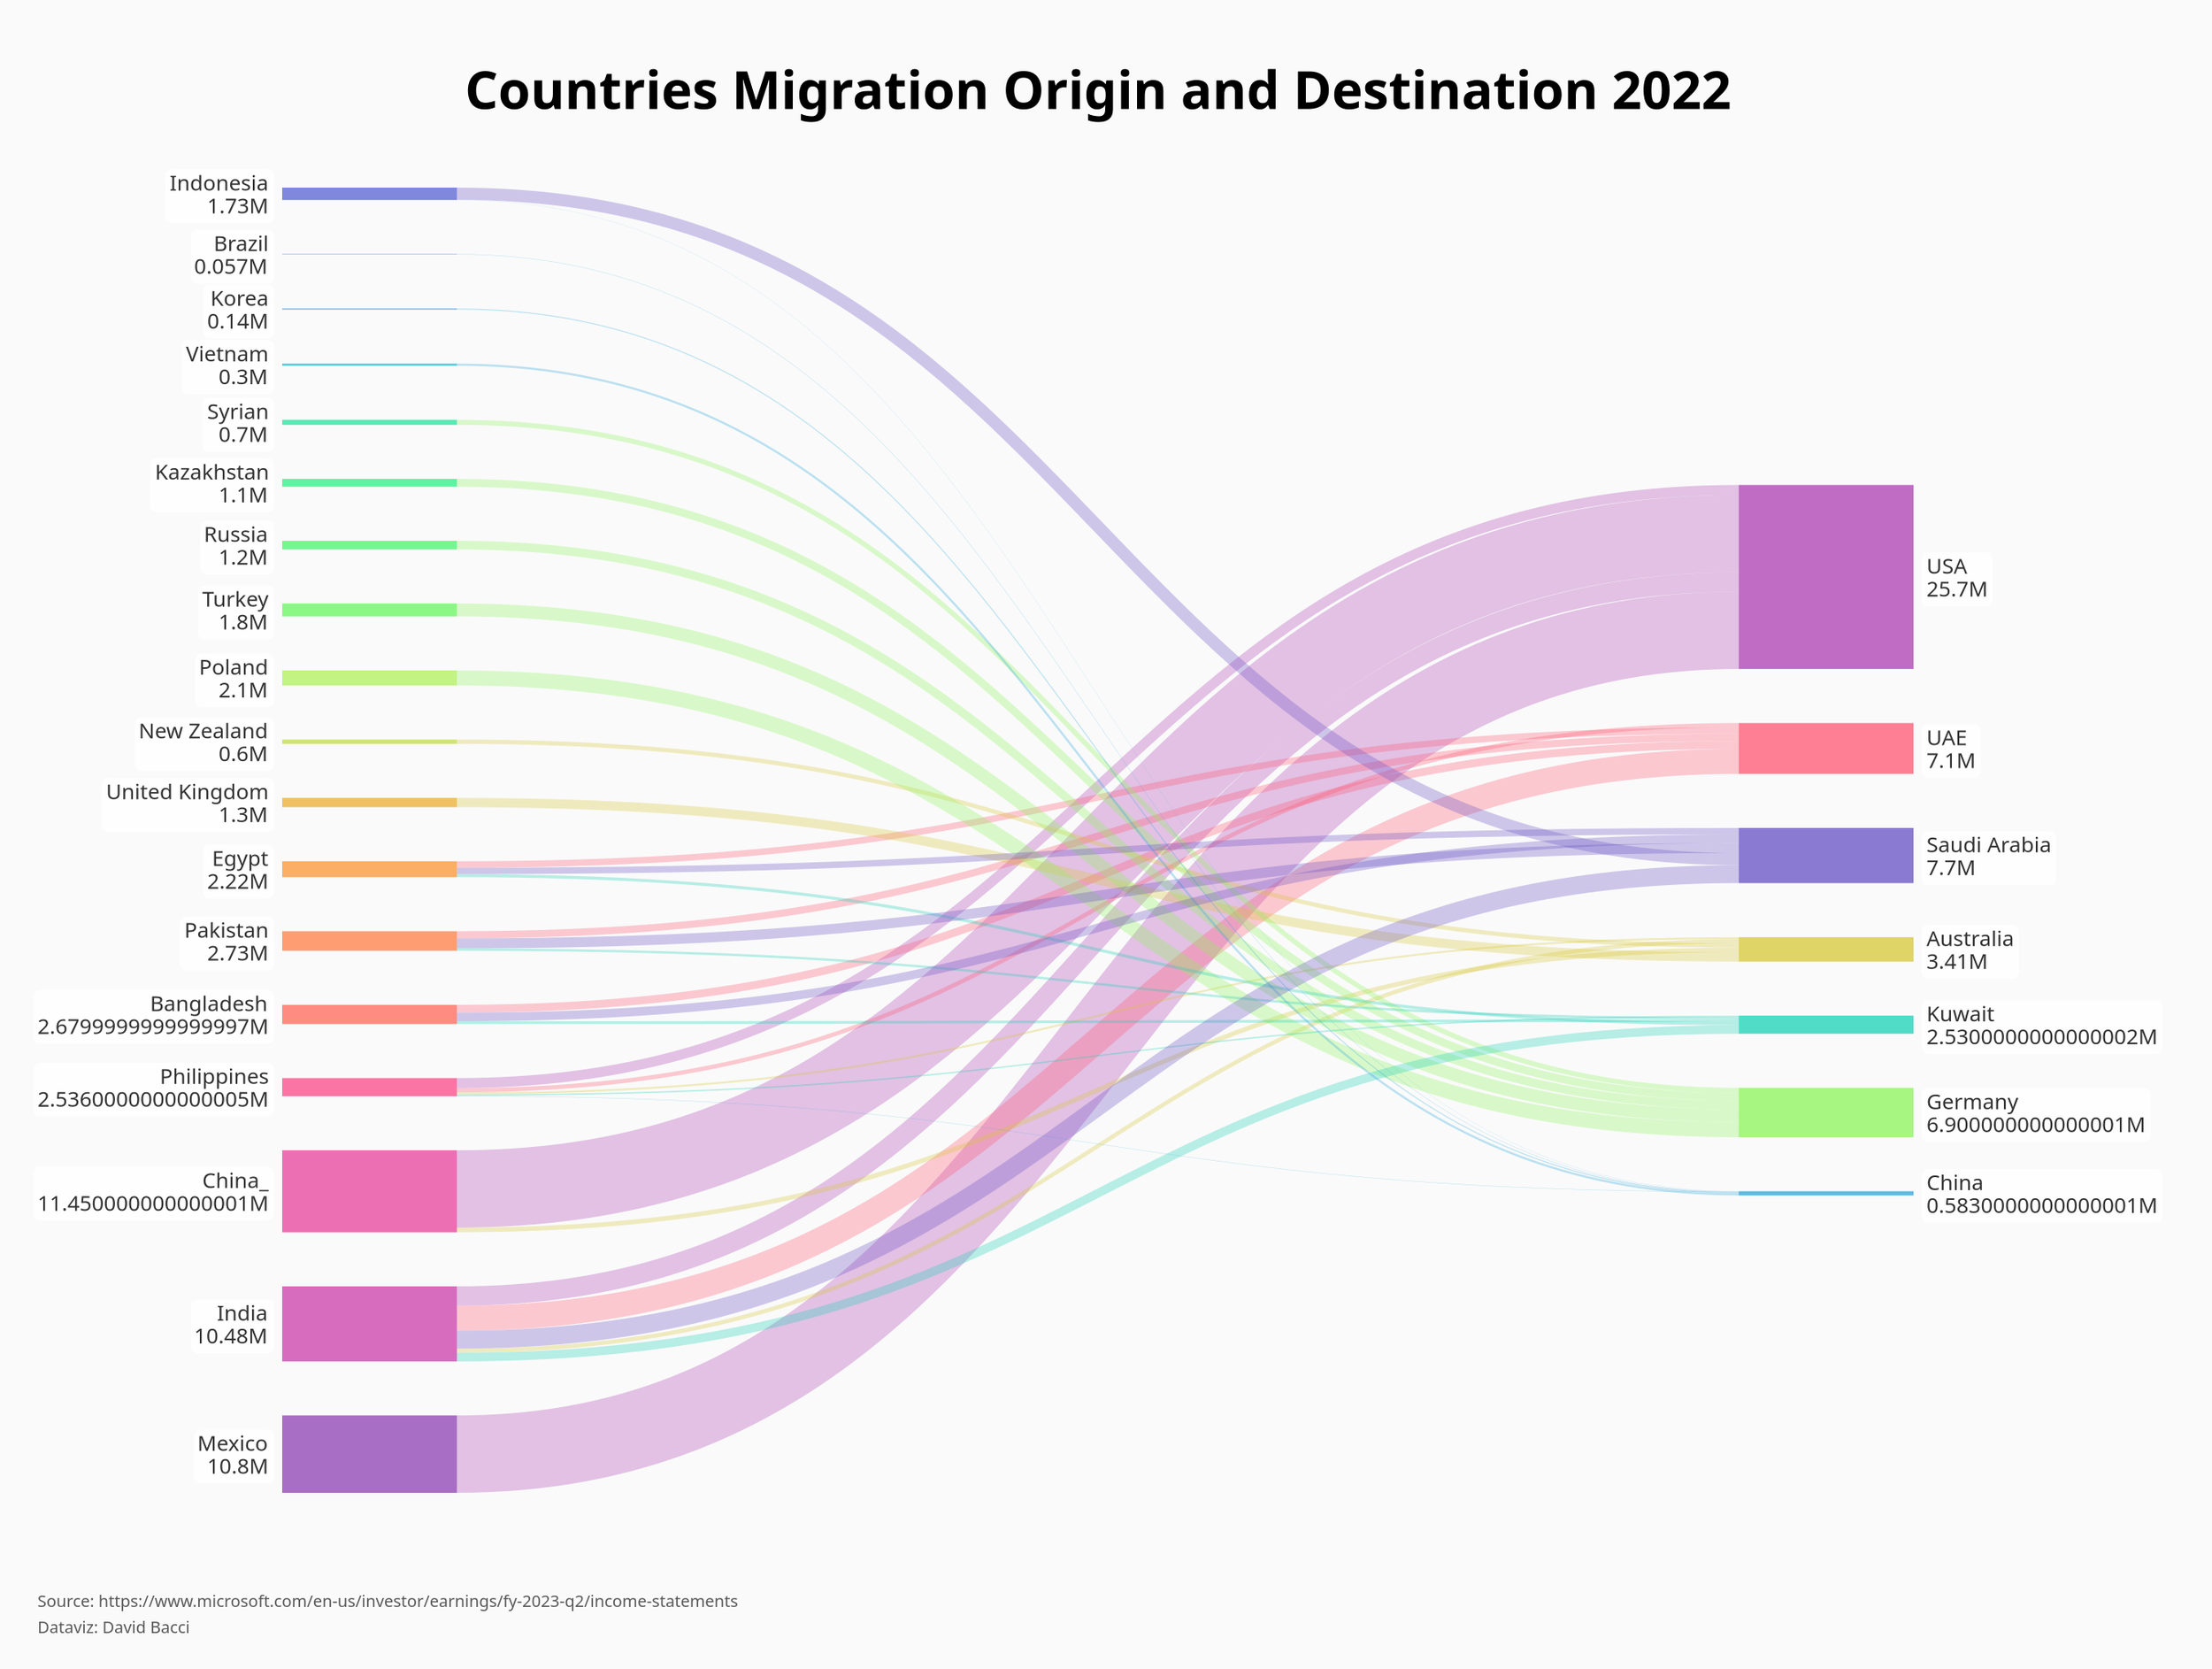 {
    "$schema": "https://vega.github.io/schema/vega/v5.json",
    "description": "Sankey Chart by David Bacci: https://www.linkedin.com/in/davbacci/",
    "width": 1000,
    "height": 800,
    "padding": {"bottom": 20, "left": 20, "right": 30, "top": 40},
    "title": {
      "text": "Countries Migration Origin and Destination 2022",
      "color": "black",
      "fontSize": 32,
      "fontStyle":"Consolas",
      "dy": 0,
      "fontWeight": "bold",
      "offset": 30
    },
    "background": "#fafafa",
    "signals": [
      {
        "name": "standardGap",
        "value": 14,
        "description": "Gap as a percentage of full domain"
      },
      {
        "name": "base",
        "value": "center",
        "description": "How to stack(center or zero)"
      }
    ],
    "data": [
      {
        "name": "input",
        "values": [
          {"category": "India","stack": 1,"sort": "descending","labels": "left"},
          {"category": "China_","stack": 1,"sort": "descending","labels": "left"},
          {"category": "Mexico","stack": 1,"sort": "descending","labels": "left"},
          {"category": "Philippines", "stack": 1, "sort": "descending", "labels": "left"},
          {"category": "Bangladesh", "stack": 1, "sort": "descending", "labels": "left"},
          {"category": "Pakistan", "stack": 1, "sort": "descending", "labels": "left"},
          {"category": "El Salvador", "stack": 1, "sort": "descending", "labels": "left"},
          {"category": "Egypt","stack": 1,"sort": "descending","labels": "left"},
          {"category": "United Kingdom", "stack": 1, "sort": "descending", "labels": "left"},
          {"category": "New Zealand", "stack": 1, "sort": "descending", "labels": "left"},
          {"category": "Poland", "stack": 1, "sort": "descending", "labels": "left"},
          {"category": "Turkey", "stack": 1, "sort": "descending", "labels": "left"},
          {"category": "Russia", "stack": 1, "sort": "descending", "labels": "left"},
          {"category": "Kazakhstan", "stack": 1, "sort": "descending", "labels": "left"},
          {"category": "Syrian", "stack": 1, "sort": "descending", "labels": "left"},
          {"category": "Vietnam", "stack": 1, "sort": "descending", "labels": "left"},
          {"category": "Korea", "stack": 1, "sort": "descending", "labels": "left"},
          {"category": "Brazil", "stack": 1, "sort": "descending", "labels": "left"},
          {"category": "Indonesia", "stack": 1, "sort": "descending", "labels": "left"},
          {"category": "USA", "stack": 2, "sort": 1},
          {"category": "UAE", "stack": 2, "sort": 2},
          {"category": "Australia", "stack": 2, "sort": 3},
          {"category": "Kuwait", "stack": 2, "sort": 4},
          {"category": "Germany", "stack": 2, "sort": 5},
          {"category": "China", "stack": 2, "sort": 6},
          {"category": "Saudi Arabia", "stack": 2, "sort": 3},
          {"source": "Mexico", "destination": "USA", "value": 10.8},
          {"source": "India", "destination": "USA", "value": 2.7},
          {"source": "China_", "destination": "USA", "value": 10.8},
          {"source": "Philippines", "destination": "USA", "value": 1.4},
          {"source": "India", "destination": "UAE", "value": 3.5},
          {"source": "Bangladesh", "destination": "UAE", "value": 1.1},
          {"source": "Pakistan", "destination": "UAE", "value": 1},
          {"source": "Egypt", "destination": "UAE", "value": 0.9},
          {"source": "Philippines", "destination": "UAE", "value": 0.6},
          {"source": "United Kingdom", "destination": "Australia", "value": 1.3},
          {"source": "China_", "destination": "Australia", "value": 0.65},
          {"source": "New Zealand", "destination": "Australia", "value": 0.6},
          {"source": "India", "destination": "Australia", "value": 0.58},
          {"source": "Philippines", "destination": "Australia", "value": 0.28},
          {"source": "Poland", "destination": "Germany", "value": 2.1},
          {"source": "Turkey", "destination": "Germany", "value": 1.8},
          {"source": "Russia", "destination": "Germany", "value": 1.2},
          {"source": "Kazakhstan", "destination": "Germany", "value": 1.1},
          {"source": "Syrian", "destination": "Germany", "value": 0.7},
          {"source": "India", "destination": "Kuwait", "value": 1.2},
          {"source": "Egypt", "destination": "Kuwait", "value": 0.42},
          {"source": "Bangladesh", "destination": "Kuwait", "value": 0.38},
          {"source": "Pakistan", "destination": "Kuwait", "value": 0.33},
          {"source": "Philippines", "destination": "Kuwait", "value": 0.20},
          {"source": "Vietnam", "destination": "China", "value": 0.3},
          {"source": "Korea", "destination": "China", "value": 0.14},
          {"source": "Brazil", "destination": "China", "value": 0.057},
          {"source": "Philippines", "destination": "China", "value": 0.056},
          {"source": "Indonesia", "destination": "China", "value": 0.03},
          {"source": "India", "destination": "Saudi Arabia", "value": 2.5},
          {"source": "Indonesia", "destination": "Saudi Arabia", "value": 1.7},
          {"source": "Pakistan", "destination": "Saudi Arabia", "value": 1.4},
          {"source": "Bangladesh", "destination": "Saudi Arabia", "value": 1.2},
          {"source": "Egypt", "destination": "Saudi Arabia", "value": 0.9}
        ]
      },
      {
        "name": "stacks",
        "source": "input",
        "transform": [
          {"type": "filter", "expr": "datum.source != null"},
          {"type": "formula", "as": "end", "expr": "['source','destination']"},
          {
            "type": "formula",
            "as": "name",
            "expr": "[ datum.source,datum.destination]"
          },
          {"type": "project", "fields": ["end", "name", "value"]},
          {"type": "flatten", "fields": ["end", "name"]},
          {
            "type": "lookup",
            "from": "input",
            "key": "category",
            "values": ["stack", "sort", "gap", "labels"],
            "fields": ["name"],
            "as": ["stack", "sort", "gap", "labels"]
          },
          {
            "type": "aggregate",
            "fields": ["value", "stack", "sort", "gap", "labels"],
            "groupby": ["end", "name"],
            "ops": ["sum", "max", "max", "max", "max"],
            "as": ["value", "stack", "sort", "gap", "labels"]
          },
          {
            "type": "aggregate",
            "fields": ["value", "stack", "sort", "gap", "labels"],
            "groupby": ["name"],
            "ops": ["max", "max", "max", "max", "max"],
            "as": ["value", "stack", "sort", "gap", "labels"]
          },
          {"type": "formula", "as": "gap", "expr": "datum.gap?datum.gap:0"}
        ]
      },
      {
        "name": "maxValue",
        "source": ["stacks"],
        "transform": [
          {
            "type": "aggregate",
            "fields": ["value"],
            "groupby": ["stack"],
            "ops": ["sum"],
            "as": ["value"]
          },
          {
            "type": "aggregate",
            "fields": ["value"],
            "ops": ["max"],
            "as": ["value"]
          }
        ]
      },
      {
        "name": "plottedStacks",
        "source": ["stacks"],
        "transform": [
          {
            "type": "formula",
            "as": "spacer",
            "expr": " (data('maxValue')[0].value/100)*(standardGap+datum.gap)"
          },
          {"type": "formula", "as": "type", "expr": "['data','spacer']"},
          {
            "type": "formula",
            "as": "spacedValue",
            "expr": "[datum.value,datum.spacer]"
          },
          {"type": "flatten", "fields": ["type", "spacedValue"]},
          {
            "type": "stack",
            "groupby": ["stack"],
            "sort": {"field": "sort", "order": "descending"},
            "field": "spacedValue",
            "offset": {"signal": "base"}
          },
          {"type": "formula", "expr": "((datum.value)/2)+datum.y0", "as": "yc"}
        ]
      },
      {
        "name": "finalTable",
        "source": ["plottedStacks"],
        "transform": [{"type": "filter", "expr": "datum.type == 'data'"}]
      },
      {
        "name": "linkTable",
        "source": ["input"],
        "transform": [
          {"type": "filter", "expr": "datum.source != null"},
          {
            "type": "lookup",
            "from": "finalTable",
            "key": "name",
            "values": ["y0", "y1", "stack", "sort"],
            "fields": ["source"],
            "as": ["sourceStacky0", "sourceStacky1", "sourceStack", "sourceSort"]
          },
          {
            "type": "lookup",
            "from": "finalTable",
            "key": "name",
            "values": ["y0", "y1", "stack", "sort"],
            "fields": ["destination"],
            "as": [
              "destinationStacky0",
              "destinationStacky1",
              "destinationStack",
              "destinationSort"
            ]
          },
          {
            "type": "stack",
            "groupby": ["source"],
            "sort": {"field": "destinationSort", "order": "descending"},
            "field": "value",
            "offset": "zero",
            "as": ["syi0", "syi1"]
          },
          {
            "type": "formula",
            "expr": "datum.syi0+datum.sourceStacky0",
            "as": "sy0"
          },
          {"type": "formula", "expr": "datum.sy0+datum.value", "as": "sy1"},
          {
            "type": "stack",
            "groupby": ["destination"],
            "sort": {"field": "sourceSort", "order": "descending"},
            "field": "value",
            "offset": "zero",
            "as": ["dyi0", "dyi1"]
          },
          {
            "type": "formula",
            "expr": "datum.dyi0+datum.destinationStacky0",
            "as": "dy0"
          },
          {"type": "formula", "expr": "datum.dy0+datum.value", "as": "dy1"},
          {"type": "formula", "expr": "((datum.value)/2)+datum.sy0", "as": "syc"},
          {"type": "formula", "expr": "((datum.value)/2)+datum.dy0", "as": "dyc"},
          {
            "type": "linkpath",
            "orient": "horizontal",
            "shape": "diagonal",
            "sourceY": {"expr": "scale('y', datum.syc)"},
            "sourceX": {
              "expr": "scale('x', toNumber(  datum.sourceStack))+ bandwidth('x')"
            },
            "targetY": {"expr": "scale('y', datum.dyc)"},
            "targetX": {"expr": "scale('x', datum.destinationStack)"}
          },
          {
            "type": "formula",
            "expr": "range('y')[0]-scale('y', datum.value)",
            "as": "strokeWidth"
          }
        ]
      }
    ],
    "scales": [
      {
        "name": "x",
        "type": "band",
        "range": "width",
        "domain": {"data": "finalTable", "field": "stack"},
        "paddingInner": 0.88
      },
      {
        "name": "y",
        "type": "linear",
        "range": "height",
        "domain": {"data": "finalTable", "field": "y1"},
        "reverse": false
      },
      {
        "name": "color",
        "type": "ordinal",
        "range": {"scheme": "rainbow"},
        "domain": {"data": "stacks", "field": "name"}
      }
    ],
    "marks": [
      {
        "type": "rect",
        "from": {"data": "finalTable"},
        "encode": {
          "update": {
            "x": {"scale": "x", "field": "stack"},
            "width": {"scale": "x", "band": 1},
            "y": {"scale": "y", "field": "y0"},
            "y2": {"scale": "y", "field": "y1"},
            "fill": {"scale": "color", "field": "name"},
            "fillOpacity": {"value": 0.75},
            "strokeWidth": {"value": 0},
            "stroke": {"scale": "color", "field": "name"}
          },
          "hover": {
            "tooltip": {
              "signal": "{'Name':datum.name, 'Value':format(datum.value) + 'M'}"
            },
            "fillOpacity": {"value": 1}
          }
        }
      },
      {
        "type": "path",
        "name": "links",
        "from": {"data": "linkTable"},
        "clip": true,
        "encode": {
          "update": {
            "strokeWidth": {"field": "strokeWidth"},
            "path": {"field": "path"},
            "strokeOpacity": {"signal": "0.3"},
            "stroke": {"field": "destination", "scale": "color"}
          },
          "hover": {
            "strokeOpacity": {"value": 1},
            "tooltip": {
              "signal": "{'Source':datum.source,'Destination':datum.destination, 'Value':format(datum.value, '') + 'M'}"
            }
          }
        }
      },
      {
        "type": "group",
        "name": "labelText",
        "zindex": 1,
        "from": {
          "facet": {
            "data": "finalTable",
            "name": "labelFacet",
            "groupby": ["name", "stack", "yc", "value", "labels"]
          }
        },
        "clip": false,
        "encode": {
          "update": {
            "strokeWidth": {"value": 1},
            "stroke": {"value": "red"},
            "x": {
              "signal": "datum.labels=='left'?scale('x', datum.stack)-8 : scale('x', datum.stack) + (bandwidth('x')) +8"
            },
            "yc": {"scale": "y", "signal": "datum.yc"},
            "width": {"signal": "0"},
            "height": {"signal": "0"},
            "fillOpacity": {"signal": "0.1"}
          }
        },
        "marks": [
          {
            "type": "text",
            "name": "heading",
            "from": {"data": "labelFacet"},
            "encode": {
              "update": {
                "x": {"value": 0},
                "y": {"value": -2},
                "text": {"field": "name"},
                "align": {"signal": "datum.labels=='left'?'right':'left'"},
                "fontWeight": {"value": "normal"}
              }
            }
          },
          {
            "type": "text",
            "name": "amount",
            "from": {"data": "labelFacet"},
            "encode": {
              "update": {
                "x": {"value": 0},
                "y": {"value": 12},
                "text": {"signal": " datum.value + 'M'"},
                "align": {"signal": "datum.labels=='left'?'right':'left'"}
              }
            }
          }
        ]
      },
      {
        "type": "rect",
        "from": {"data": "labelText"},
        "encode": {
          "update": {
            "x": {"field": "bounds.x1", "offset": -2},
            "x2": {"field": "bounds.x2", "offset": 2},
            "y": {"field": "bounds.y1", "offset": -2},
            "y2": {"field": "bounds.y2", "offset": 2},
            "fill": {"value": "white"},
            "opacity": {"value": 0.8},
            "cornerRadius": {"value": 4}
          }
        }
      },
      {
        "type": "text",
        "data": [{}],
        "encode": {
          "update": {
            "text": {
              "value": [
                "Source: https://www.microsoft.com/en-us/investor/earnings/fy-2023-q2/income-statements",
                "Dataviz: David Bacci"
              ]
            },
            "align": {"value": "left"},
            "lineHeight": {"value": 16},
            "fill": {"value": "#595959"},
            "x": {"signal": "-150"},
            "y": {"signal": "height +70"},
            "fontSize": {"value": 10}
          }
        }
      }
    ],
    "config": {
      "view": {"stroke": "transparent"},
      "text": {"fontSize": 13, "fill": "#333333"}
    }
  }